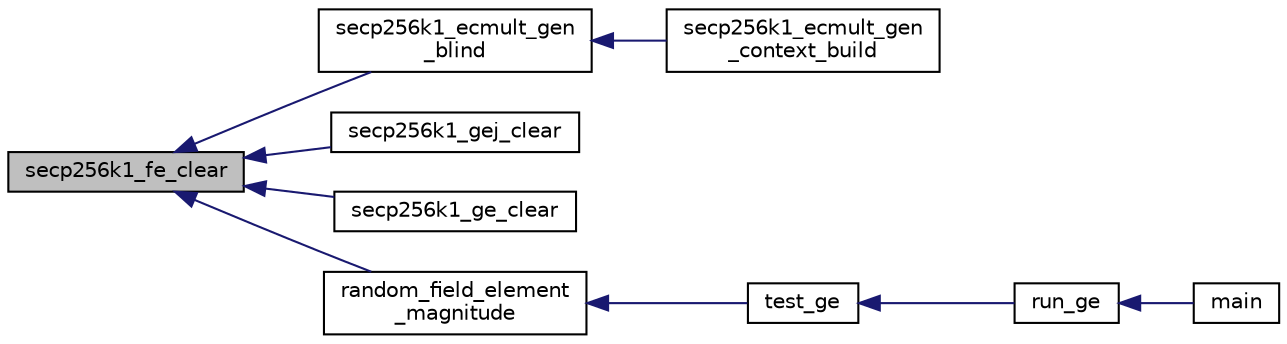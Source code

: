 digraph "secp256k1_fe_clear"
{
  edge [fontname="Helvetica",fontsize="10",labelfontname="Helvetica",labelfontsize="10"];
  node [fontname="Helvetica",fontsize="10",shape=record];
  rankdir="LR";
  Node4 [label="secp256k1_fe_clear",height=0.2,width=0.4,color="black", fillcolor="grey75", style="filled", fontcolor="black"];
  Node4 -> Node5 [dir="back",color="midnightblue",fontsize="10",style="solid",fontname="Helvetica"];
  Node5 [label="secp256k1_ecmult_gen\l_blind",height=0.2,width=0.4,color="black", fillcolor="white", style="filled",URL="$d9/d00/ecmult__gen__impl_8h.html#a7e41f045cb4901a4eba781966fa35abd"];
  Node5 -> Node6 [dir="back",color="midnightblue",fontsize="10",style="solid",fontname="Helvetica"];
  Node6 [label="secp256k1_ecmult_gen\l_context_build",height=0.2,width=0.4,color="black", fillcolor="white", style="filled",URL="$d9/d00/ecmult__gen__impl_8h.html#afaf90b2a6554053187cdc89df0dafd21"];
  Node4 -> Node7 [dir="back",color="midnightblue",fontsize="10",style="solid",fontname="Helvetica"];
  Node7 [label="secp256k1_gej_clear",height=0.2,width=0.4,color="black", fillcolor="white", style="filled",URL="$d6/d60/group__impl_8h.html#a2454dfbe1e75eba118d2c0a4184a9acc"];
  Node4 -> Node8 [dir="back",color="midnightblue",fontsize="10",style="solid",fontname="Helvetica"];
  Node8 [label="secp256k1_ge_clear",height=0.2,width=0.4,color="black", fillcolor="white", style="filled",URL="$d6/d60/group__impl_8h.html#a34793cf48794f089bb28597d1a9f23b2"];
  Node4 -> Node9 [dir="back",color="midnightblue",fontsize="10",style="solid",fontname="Helvetica"];
  Node9 [label="random_field_element\l_magnitude",height=0.2,width=0.4,color="black", fillcolor="white", style="filled",URL="$d5/d7f/tests_8c.html#a4ae0ffabe31b809b14bc5e14e3f4e953"];
  Node9 -> Node10 [dir="back",color="midnightblue",fontsize="10",style="solid",fontname="Helvetica"];
  Node10 [label="test_ge",height=0.2,width=0.4,color="black", fillcolor="white", style="filled",URL="$d5/d7f/tests_8c.html#a3084bb11900a5e4d33115904d0ceb847"];
  Node10 -> Node11 [dir="back",color="midnightblue",fontsize="10",style="solid",fontname="Helvetica"];
  Node11 [label="run_ge",height=0.2,width=0.4,color="black", fillcolor="white", style="filled",URL="$d5/d7f/tests_8c.html#aa7ad70a73e9a44f0b9486ffe6f46ca39"];
  Node11 -> Node12 [dir="back",color="midnightblue",fontsize="10",style="solid",fontname="Helvetica"];
  Node12 [label="main",height=0.2,width=0.4,color="black", fillcolor="white", style="filled",URL="$d5/d7f/tests_8c.html#a3c04138a5bfe5d72780bb7e82a18e627"];
}
